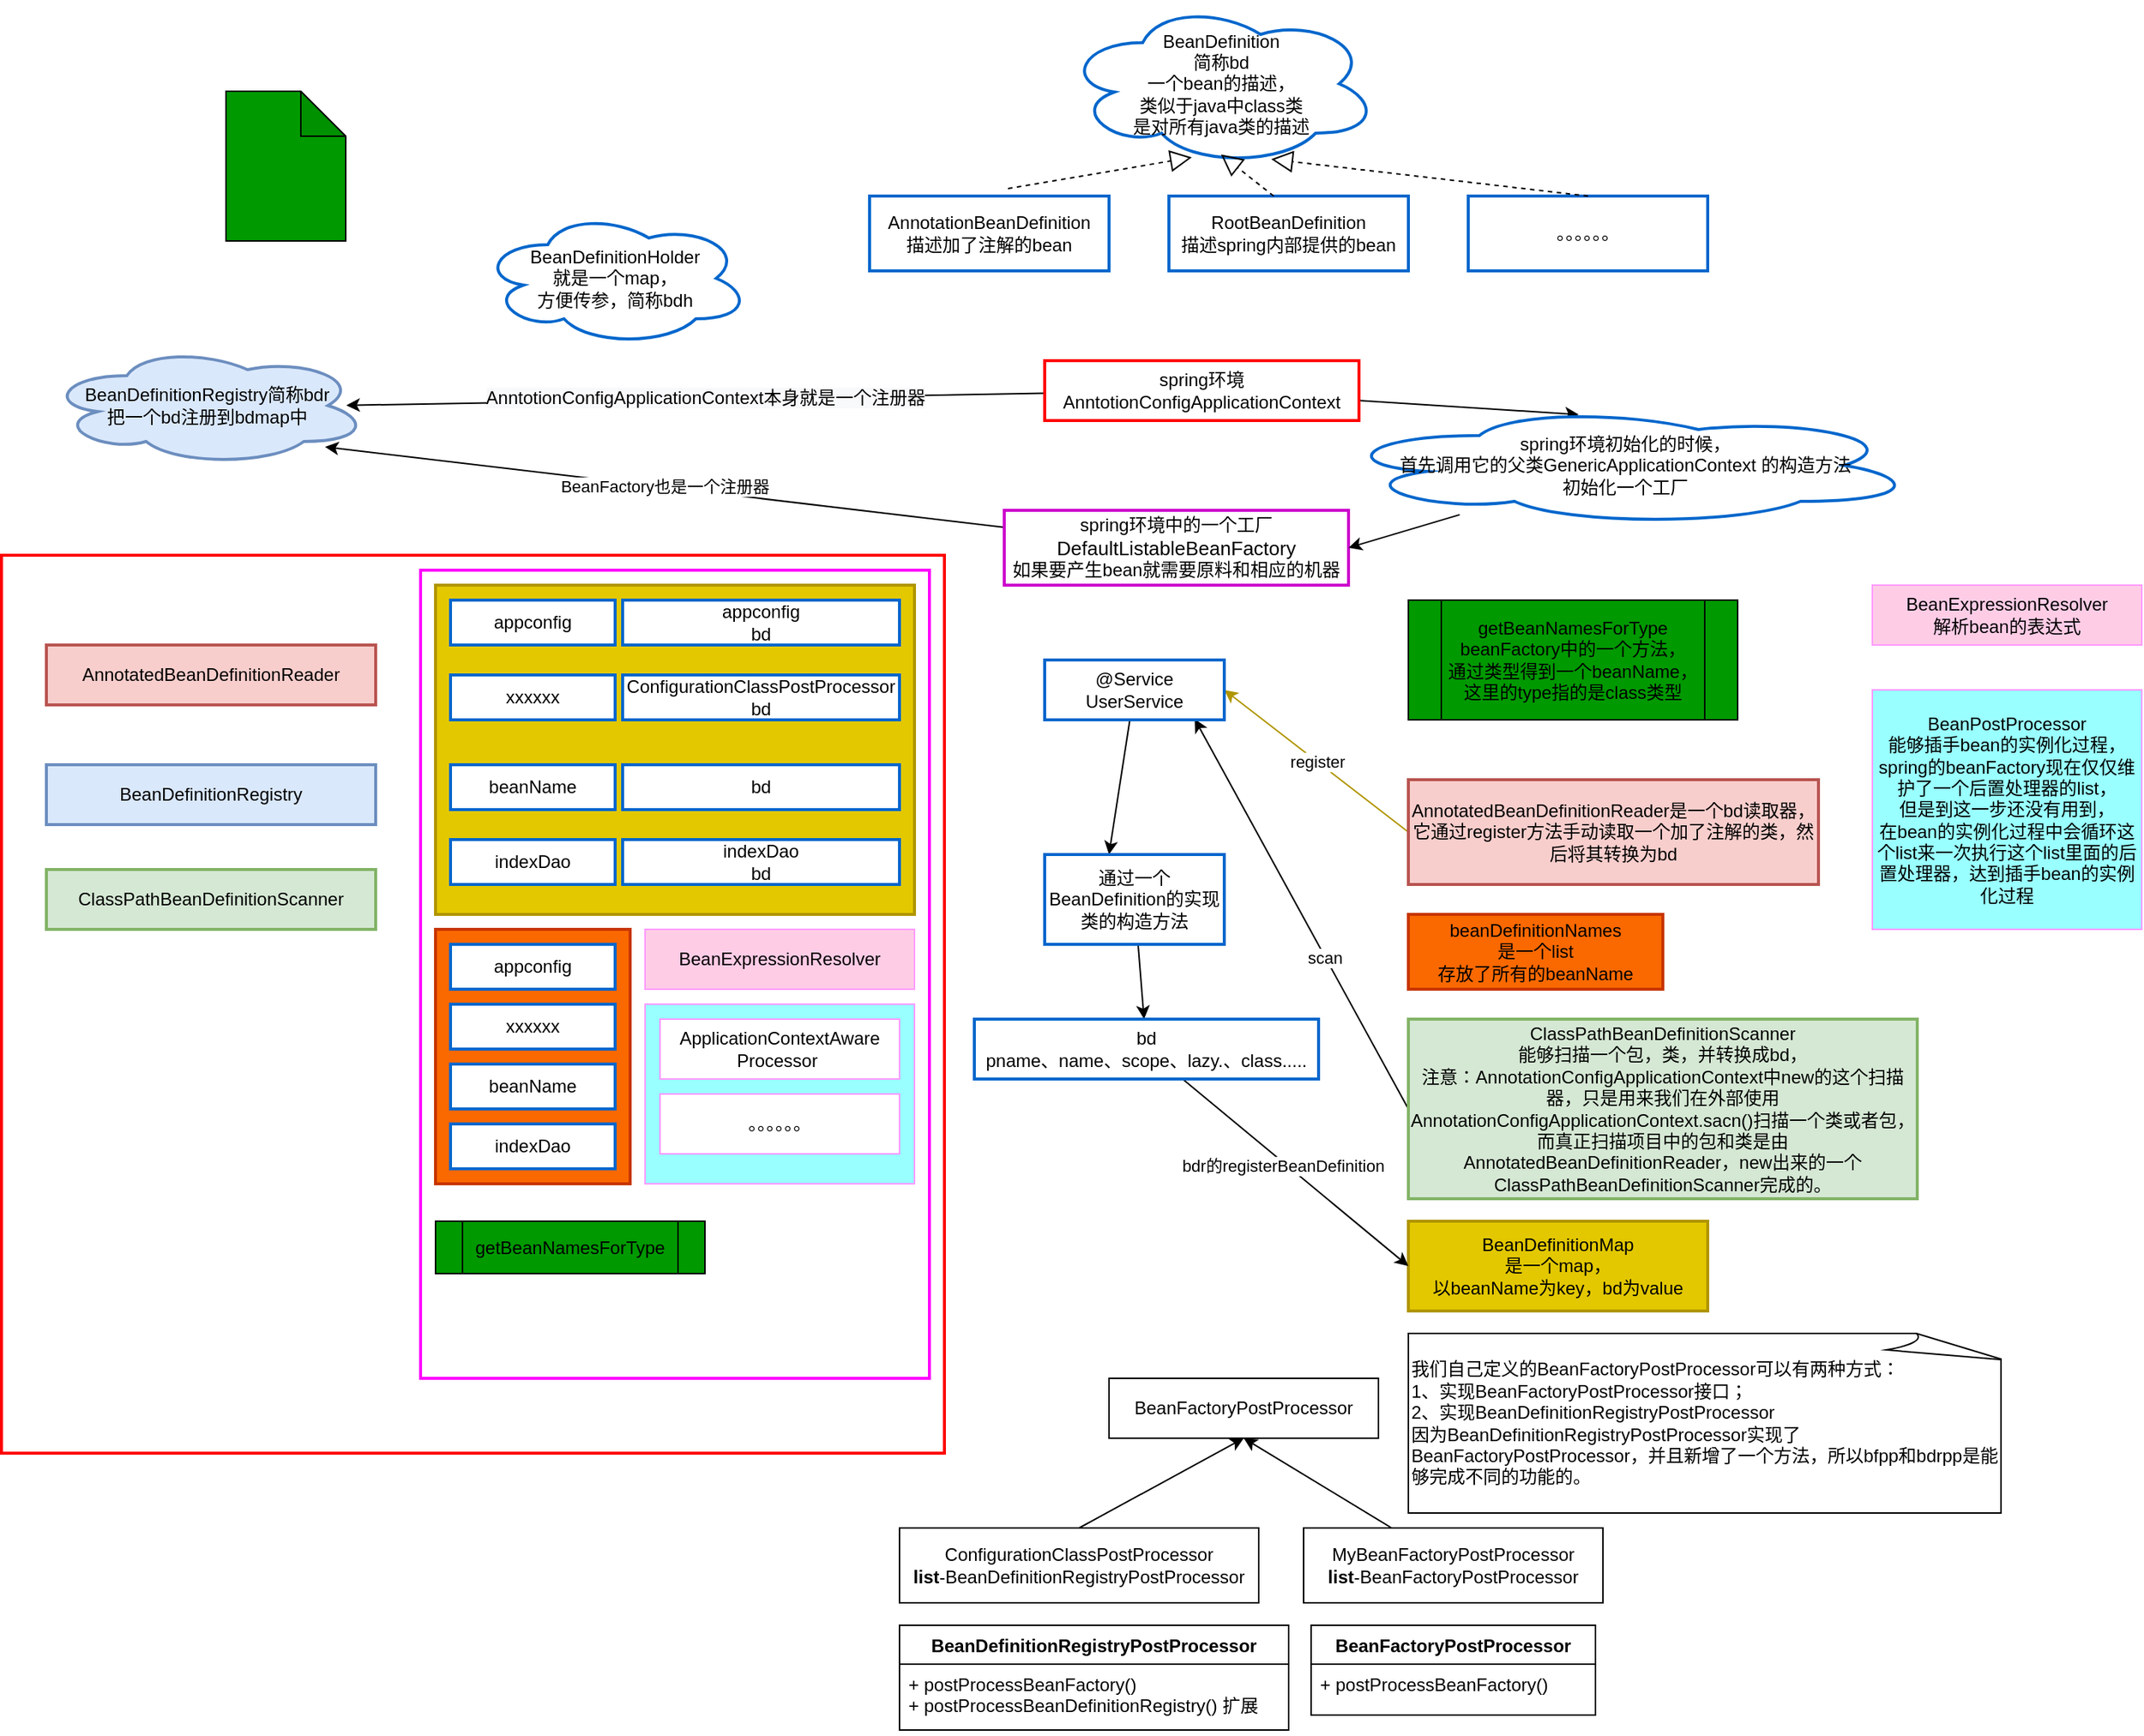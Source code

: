 <mxfile version="14.0.1" type="github">
  <diagram id="CidMBvIP4f-NS0v2727S" name="Page-1">
    <mxGraphModel dx="1502" dy="1844" grid="1" gridSize="10" guides="1" tooltips="1" connect="1" arrows="1" fold="1" page="1" pageScale="1" pageWidth="827" pageHeight="1169" math="0" shadow="0">
      <root>
        <mxCell id="0" />
        <mxCell id="1" parent="0" />
        <mxCell id="_ueLWcWFyqZesx51SNEB-1" value="" style="rounded=0;whiteSpace=wrap;html=1;strokeWidth=2;strokeColor=#FF0000;fontStyle=1" parent="1" vertex="1">
          <mxGeometry x="10" y="110" width="630" height="600" as="geometry" />
        </mxCell>
        <mxCell id="_ueLWcWFyqZesx51SNEB-64" style="edgeStyle=none;rounded=0;orthogonalLoop=1;jettySize=auto;html=1;entryX=0.42;entryY=0.075;entryDx=0;entryDy=0;entryPerimeter=0;strokeColor=#000000;" parent="1" source="_ueLWcWFyqZesx51SNEB-9" target="_ueLWcWFyqZesx51SNEB-16" edge="1">
          <mxGeometry relative="1" as="geometry" />
        </mxCell>
        <mxCell id="QpV1V6VSBO6eqogt99Tp-8" style="edgeStyle=none;rounded=0;orthogonalLoop=1;jettySize=auto;html=1;entryX=0.932;entryY=0.498;entryDx=0;entryDy=0;entryPerimeter=0;strokeWidth=1;" edge="1" parent="1" source="_ueLWcWFyqZesx51SNEB-9" target="_ueLWcWFyqZesx51SNEB-21">
          <mxGeometry relative="1" as="geometry" />
        </mxCell>
        <mxCell id="QpV1V6VSBO6eqogt99Tp-9" value="&lt;span style=&quot;font-size: 12px ; background-color: rgb(248 , 249 , 250)&quot;&gt;AnntotionConfigApplicationContext本身就是一个注册器&lt;/span&gt;" style="edgeLabel;html=1;align=center;verticalAlign=middle;resizable=0;points=[];" vertex="1" connectable="0" parent="QpV1V6VSBO6eqogt99Tp-8">
          <mxGeometry x="0.226" y="-2" relative="1" as="geometry">
            <mxPoint x="58.9" as="offset" />
          </mxGeometry>
        </mxCell>
        <mxCell id="_ueLWcWFyqZesx51SNEB-9" value="spring环境&lt;br&gt;AnntotionConfigApplicationContext" style="rounded=0;whiteSpace=wrap;html=1;strokeColor=#FF0000;strokeWidth=2;" parent="1" vertex="1">
          <mxGeometry x="707" y="-20" width="210" height="40" as="geometry" />
        </mxCell>
        <mxCell id="_ueLWcWFyqZesx51SNEB-10" value="" style="rounded=0;whiteSpace=wrap;html=1;strokeWidth=2;fillColor=none;strokeColor=#FF00FF;" parent="1" vertex="1">
          <mxGeometry x="290" y="120" width="340" height="540" as="geometry" />
        </mxCell>
        <mxCell id="QpV1V6VSBO6eqogt99Tp-7" value="BeanFactory也是一个注册器" style="rounded=0;orthogonalLoop=1;jettySize=auto;html=1;entryX=0.866;entryY=0.845;entryDx=0;entryDy=0;entryPerimeter=0;strokeWidth=1;" edge="1" parent="1" source="_ueLWcWFyqZesx51SNEB-11" target="_ueLWcWFyqZesx51SNEB-21">
          <mxGeometry relative="1" as="geometry" />
        </mxCell>
        <mxCell id="_ueLWcWFyqZesx51SNEB-11" value="spring环境中的一个工厂&lt;span style=&quot;font-size: 13px&quot;&gt;DefaultListableBeanFactory&lt;br&gt;&lt;/span&gt;如果要产生bean就需要原料和相应的机器" style="rounded=0;whiteSpace=wrap;html=1;strokeWidth=2;strokeColor=#CC00CC;" parent="1" vertex="1">
          <mxGeometry x="680" y="80" width="230" height="50" as="geometry" />
        </mxCell>
        <mxCell id="_ueLWcWFyqZesx51SNEB-13" value="" style="rounded=0;whiteSpace=wrap;html=1;strokeColor=#B09500;strokeWidth=2;fillColor=#e3c800;fontColor=#ffffff;" parent="1" vertex="1">
          <mxGeometry x="300" y="130" width="320" height="220" as="geometry" />
        </mxCell>
        <mxCell id="_ueLWcWFyqZesx51SNEB-14" value="appconfig" style="rounded=0;whiteSpace=wrap;html=1;strokeColor=#0066CC;strokeWidth=2;" parent="1" vertex="1">
          <mxGeometry x="310" y="140" width="110" height="30" as="geometry" />
        </mxCell>
        <mxCell id="_ueLWcWFyqZesx51SNEB-65" style="edgeStyle=none;rounded=0;orthogonalLoop=1;jettySize=auto;html=1;entryX=1;entryY=0.5;entryDx=0;entryDy=0;strokeColor=#000000;" parent="1" source="_ueLWcWFyqZesx51SNEB-16" target="_ueLWcWFyqZesx51SNEB-11" edge="1">
          <mxGeometry relative="1" as="geometry" />
        </mxCell>
        <mxCell id="_ueLWcWFyqZesx51SNEB-16" value="spring环境初始化的时候，&lt;br&gt;首先调用它的父类GenericApplicationContext 的构造方法&lt;br&gt;初始化一个工厂" style="ellipse;shape=cloud;whiteSpace=wrap;html=1;strokeColor=#0066CC;strokeWidth=2;" parent="1" vertex="1">
          <mxGeometry x="900" y="10" width="390" height="80" as="geometry" />
        </mxCell>
        <mxCell id="_ueLWcWFyqZesx51SNEB-17" value="AnnotatedBeanDefinitionReader" style="rounded=0;whiteSpace=wrap;html=1;strokeColor=#b85450;strokeWidth=2;fillColor=#f8cecc;" parent="1" vertex="1">
          <mxGeometry x="40" y="170" width="220" height="40" as="geometry" />
        </mxCell>
        <mxCell id="_ueLWcWFyqZesx51SNEB-54" value="register" style="orthogonalLoop=1;jettySize=auto;html=1;exitX=0;exitY=0.5;exitDx=0;exitDy=0;rounded=0;entryX=1;entryY=0.5;entryDx=0;entryDy=0;fillColor=#e3c800;strokeColor=#B09500;" parent="1" source="_ueLWcWFyqZesx51SNEB-19" target="_ueLWcWFyqZesx51SNEB-51" edge="1">
          <mxGeometry relative="1" as="geometry" />
        </mxCell>
        <mxCell id="_ueLWcWFyqZesx51SNEB-19" value="AnnotatedBeanDefinitionReader是一个bd读取器，它通过register方法手动读取一个加了注解的类，然后将其转换为bd" style="rounded=0;whiteSpace=wrap;html=1;strokeColor=#b85450;strokeWidth=2;fillColor=#f8cecc;" parent="1" vertex="1">
          <mxGeometry x="950" y="260" width="274" height="70" as="geometry" />
        </mxCell>
        <mxCell id="_ueLWcWFyqZesx51SNEB-20" value="BeanDefinitionRegistry" style="rounded=0;whiteSpace=wrap;html=1;strokeColor=#6c8ebf;strokeWidth=2;fillColor=#dae8fc;" parent="1" vertex="1">
          <mxGeometry x="40" y="250" width="220" height="40" as="geometry" />
        </mxCell>
        <mxCell id="_ueLWcWFyqZesx51SNEB-21" value="BeanDefinitionRegistry简称bdr&lt;br&gt;把一个bd注册到bdmap中" style="ellipse;shape=cloud;whiteSpace=wrap;html=1;strokeColor=#6c8ebf;strokeWidth=2;fillColor=#dae8fc;" parent="1" vertex="1">
          <mxGeometry x="40" y="-30" width="215" height="80" as="geometry" />
        </mxCell>
        <mxCell id="_ueLWcWFyqZesx51SNEB-22" value="ClassPathBeanDefinitionScanner" style="rounded=0;whiteSpace=wrap;html=1;strokeColor=#82b366;strokeWidth=2;fillColor=#d5e8d4;" parent="1" vertex="1">
          <mxGeometry x="40" y="320" width="220" height="40" as="geometry" />
        </mxCell>
        <mxCell id="_ueLWcWFyqZesx51SNEB-59" style="edgeStyle=none;rounded=0;orthogonalLoop=1;jettySize=auto;html=1;entryX=0.835;entryY=0.985;entryDx=0;entryDy=0;entryPerimeter=0;strokeColor=#000000;exitX=0;exitY=0.5;exitDx=0;exitDy=0;" parent="1" source="_ueLWcWFyqZesx51SNEB-23" target="_ueLWcWFyqZesx51SNEB-51" edge="1">
          <mxGeometry relative="1" as="geometry">
            <mxPoint x="920" y="420" as="sourcePoint" />
          </mxGeometry>
        </mxCell>
        <mxCell id="_ueLWcWFyqZesx51SNEB-60" value="scan" style="edgeLabel;html=1;align=center;verticalAlign=middle;resizable=0;points=[];" parent="_ueLWcWFyqZesx51SNEB-59" vertex="1" connectable="0">
          <mxGeometry x="-0.226" y="1" relative="1" as="geometry">
            <mxPoint y="-1" as="offset" />
          </mxGeometry>
        </mxCell>
        <mxCell id="_ueLWcWFyqZesx51SNEB-23" value="ClassPathBeanDefinitionScanner&lt;br&gt;能够扫描一个包，类，并转换成bd，&lt;br&gt;注意：AnnotationConfigApplicationContext中new的这个扫描器，只是用来我们在外部使用AnnotationConfigApplicationContext.sacn()扫描一个类或者包，&lt;br&gt;而真正扫描项目中的包和类是由AnnotatedBeanDefinitionReader，new出来的一个ClassPathBeanDefinitionScanner完成的。" style="rounded=0;whiteSpace=wrap;html=1;strokeColor=#82b366;strokeWidth=2;fillColor=#d5e8d4;" parent="1" vertex="1">
          <mxGeometry x="950" y="420" width="340" height="120" as="geometry" />
        </mxCell>
        <mxCell id="_ueLWcWFyqZesx51SNEB-24" value="BeanDefinitionHolder&lt;br&gt;就是一个map，&lt;br&gt;方便传参，简称bdh" style="ellipse;shape=cloud;whiteSpace=wrap;html=1;strokeColor=#0066CC;strokeWidth=2;" parent="1" vertex="1">
          <mxGeometry x="330" y="-120" width="180" height="90" as="geometry" />
        </mxCell>
        <mxCell id="_ueLWcWFyqZesx51SNEB-25" value="BeanDefinition&lt;br&gt;简称bd&lt;br&gt;一个bean的描述，&lt;br&gt;类似于java中class类&lt;br&gt;是对所有java类的描述" style="ellipse;shape=cloud;whiteSpace=wrap;html=1;strokeColor=#0066CC;strokeWidth=2;" parent="1" vertex="1">
          <mxGeometry x="720" y="-260" width="210" height="110" as="geometry" />
        </mxCell>
        <mxCell id="_ueLWcWFyqZesx51SNEB-27" value="AnnotationBeanDefinition&lt;br&gt;描述加了注解的bean" style="rounded=0;whiteSpace=wrap;html=1;strokeColor=#0066CC;strokeWidth=2;" parent="1" vertex="1">
          <mxGeometry x="590" y="-130" width="160" height="50" as="geometry" />
        </mxCell>
        <mxCell id="_ueLWcWFyqZesx51SNEB-29" value="RootBeanDefinition&lt;br&gt;描述spring内部提供的bean" style="rounded=0;whiteSpace=wrap;html=1;strokeColor=#0066CC;strokeWidth=2;" parent="1" vertex="1">
          <mxGeometry x="790" y="-130" width="160" height="50" as="geometry" />
        </mxCell>
        <mxCell id="_ueLWcWFyqZesx51SNEB-30" value="。。。。。。" style="rounded=0;whiteSpace=wrap;html=1;strokeColor=#0066CC;strokeWidth=2;" parent="1" vertex="1">
          <mxGeometry x="990" y="-130" width="160" height="50" as="geometry" />
        </mxCell>
        <mxCell id="_ueLWcWFyqZesx51SNEB-31" value="" style="endArrow=block;dashed=1;endFill=0;endSize=12;html=1;exitX=0.578;exitY=-0.1;exitDx=0;exitDy=0;exitPerimeter=0;entryX=0.406;entryY=0.947;entryDx=0;entryDy=0;entryPerimeter=0;" parent="1" source="_ueLWcWFyqZesx51SNEB-27" target="_ueLWcWFyqZesx51SNEB-25" edge="1">
          <mxGeometry width="160" relative="1" as="geometry">
            <mxPoint x="740" y="-150" as="sourcePoint" />
            <mxPoint x="765" y="-230" as="targetPoint" />
          </mxGeometry>
        </mxCell>
        <mxCell id="_ueLWcWFyqZesx51SNEB-32" value="" style="endArrow=block;dashed=1;endFill=0;endSize=12;html=1;exitX=0.578;exitY=-0.1;exitDx=0;exitDy=0;exitPerimeter=0;entryX=0.499;entryY=0.929;entryDx=0;entryDy=0;entryPerimeter=0;" parent="1" target="_ueLWcWFyqZesx51SNEB-25" edge="1">
          <mxGeometry width="160" relative="1" as="geometry">
            <mxPoint x="860" y="-130" as="sourcePoint" />
            <mxPoint x="931.18" y="-217.2" as="targetPoint" />
          </mxGeometry>
        </mxCell>
        <mxCell id="_ueLWcWFyqZesx51SNEB-33" value="" style="endArrow=block;dashed=1;endFill=0;endSize=12;html=1;exitX=0.5;exitY=0;exitDx=0;exitDy=0;entryX=0.659;entryY=0.958;entryDx=0;entryDy=0;entryPerimeter=0;" parent="1" source="_ueLWcWFyqZesx51SNEB-30" target="_ueLWcWFyqZesx51SNEB-25" edge="1">
          <mxGeometry width="160" relative="1" as="geometry">
            <mxPoint x="870" y="-120" as="sourcePoint" />
            <mxPoint x="774.79" y="-217.81" as="targetPoint" />
          </mxGeometry>
        </mxCell>
        <mxCell id="_ueLWcWFyqZesx51SNEB-35" value="xxxxxx" style="rounded=0;whiteSpace=wrap;html=1;strokeColor=#0066CC;strokeWidth=2;" parent="1" vertex="1">
          <mxGeometry x="310" y="190" width="110" height="30" as="geometry" />
        </mxCell>
        <mxCell id="_ueLWcWFyqZesx51SNEB-38" value="appconfig&lt;br&gt;bd" style="rounded=0;whiteSpace=wrap;html=1;strokeColor=#0066CC;strokeWidth=2;" parent="1" vertex="1">
          <mxGeometry x="425" y="140" width="185" height="30" as="geometry" />
        </mxCell>
        <mxCell id="_ueLWcWFyqZesx51SNEB-39" value="ConfigurationClassPostProcessor&lt;br&gt;bd" style="rounded=0;whiteSpace=wrap;html=1;strokeColor=#0066CC;strokeWidth=2;" parent="1" vertex="1">
          <mxGeometry x="425" y="190" width="185" height="30" as="geometry" />
        </mxCell>
        <mxCell id="_ueLWcWFyqZesx51SNEB-42" value="indexDao&lt;br&gt;bd" style="rounded=0;whiteSpace=wrap;html=1;strokeColor=#0066CC;strokeWidth=2;" parent="1" vertex="1">
          <mxGeometry x="425" y="300" width="185" height="30" as="geometry" />
        </mxCell>
        <mxCell id="_ueLWcWFyqZesx51SNEB-43" value="&lt;font color=&quot;#000000&quot;&gt;BeanDefinitionMap&lt;br&gt;是一个map，&lt;br&gt;以beanName为key，bd为value&lt;/font&gt;" style="rounded=0;whiteSpace=wrap;html=1;strokeColor=#B09500;strokeWidth=2;fillColor=#e3c800;fontColor=#ffffff;" parent="1" vertex="1">
          <mxGeometry x="950" y="555" width="200" height="60" as="geometry" />
        </mxCell>
        <mxCell id="_ueLWcWFyqZesx51SNEB-44" value="" style="rounded=0;whiteSpace=wrap;html=1;strokeColor=#C73500;strokeWidth=2;fillColor=#fa6800;fontColor=#ffffff;" parent="1" vertex="1">
          <mxGeometry x="300" y="360" width="130" height="170" as="geometry" />
        </mxCell>
        <mxCell id="_ueLWcWFyqZesx51SNEB-46" value="appconfig&lt;span style=&quot;color: rgba(0 , 0 , 0 , 0) ; font-family: monospace ; font-size: 0px&quot;&gt;%3CmxGraphModel%3E%3Croot%3E%3CmxCell%20id%3D%220%22%2F%3E%3CmxCell%20id%3D%221%22%20parent%3D%220%22%2F%3E%3CmxCell%20id%3D%222%22%20value%3D%22indexDao%22%20style%3D%22rounded%3D0%3BwhiteSpace%3Dwrap%3Bhtml%3D1%3BstrokeColor%3D%230066CC%3BstrokeWidth%3D2%3B%22%20vertex%3D%221%22%20parent%3D%221%22%3E%3CmxGeometry%20x%3D%22310%22%20y%3D%22320%22%20width%3D%22110%22%20height%3D%2230%22%20as%3D%22geometry%22%2F%3E%3C%2FmxCell%3E%3C%2Froot%3E%3C%2FmxGraphModel%3E&lt;/span&gt;" style="rounded=0;whiteSpace=wrap;html=1;strokeColor=#0066CC;strokeWidth=2;" parent="1" vertex="1">
          <mxGeometry x="310" y="370" width="110" height="30" as="geometry" />
        </mxCell>
        <mxCell id="_ueLWcWFyqZesx51SNEB-47" value="xxxxxx" style="rounded=0;whiteSpace=wrap;html=1;strokeColor=#0066CC;strokeWidth=2;" parent="1" vertex="1">
          <mxGeometry x="310" y="410" width="110" height="30" as="geometry" />
        </mxCell>
        <mxCell id="_ueLWcWFyqZesx51SNEB-48" value="beanName" style="rounded=0;whiteSpace=wrap;html=1;strokeColor=#0066CC;strokeWidth=2;" parent="1" vertex="1">
          <mxGeometry x="310" y="450" width="110" height="30" as="geometry" />
        </mxCell>
        <mxCell id="_ueLWcWFyqZesx51SNEB-49" value="indexDao" style="rounded=0;whiteSpace=wrap;html=1;strokeColor=#0066CC;strokeWidth=2;" parent="1" vertex="1">
          <mxGeometry x="310" y="490" width="110" height="30" as="geometry" />
        </mxCell>
        <mxCell id="_ueLWcWFyqZesx51SNEB-50" value="&lt;font color=&quot;#000000&quot;&gt;beanDefinitionNames&lt;br&gt;是一个list&lt;br&gt;存放了所有的beanName&lt;/font&gt;" style="rounded=0;whiteSpace=wrap;html=1;strokeColor=#C73500;strokeWidth=2;fillColor=#fa6800;fontColor=#ffffff;" parent="1" vertex="1">
          <mxGeometry x="950" y="350" width="170" height="50" as="geometry" />
        </mxCell>
        <mxCell id="_ueLWcWFyqZesx51SNEB-55" style="edgeStyle=none;rounded=0;orthogonalLoop=1;jettySize=auto;html=1;entryX=0.358;entryY=0;entryDx=0;entryDy=0;entryPerimeter=0;strokeColor=#000000;" parent="1" source="_ueLWcWFyqZesx51SNEB-51" target="_ueLWcWFyqZesx51SNEB-52" edge="1">
          <mxGeometry relative="1" as="geometry" />
        </mxCell>
        <mxCell id="_ueLWcWFyqZesx51SNEB-51" value="@Service&lt;br&gt;UserService" style="rounded=0;whiteSpace=wrap;html=1;strokeColor=#0066CC;strokeWidth=2;" parent="1" vertex="1">
          <mxGeometry x="707" y="180" width="120" height="40" as="geometry" />
        </mxCell>
        <mxCell id="_ueLWcWFyqZesx51SNEB-56" value="" style="edgeStyle=none;rounded=0;orthogonalLoop=1;jettySize=auto;html=1;strokeColor=#000000;" parent="1" source="_ueLWcWFyqZesx51SNEB-52" target="_ueLWcWFyqZesx51SNEB-53" edge="1">
          <mxGeometry relative="1" as="geometry" />
        </mxCell>
        <mxCell id="_ueLWcWFyqZesx51SNEB-52" value="通过一个BeanDefinition的实现类的构造方法" style="rounded=0;whiteSpace=wrap;html=1;strokeColor=#0066CC;strokeWidth=2;" parent="1" vertex="1">
          <mxGeometry x="707" y="310" width="120" height="60" as="geometry" />
        </mxCell>
        <mxCell id="_ueLWcWFyqZesx51SNEB-57" style="edgeStyle=none;rounded=0;orthogonalLoop=1;jettySize=auto;html=1;entryX=0;entryY=0.5;entryDx=0;entryDy=0;strokeColor=#000000;" parent="1" source="_ueLWcWFyqZesx51SNEB-53" target="_ueLWcWFyqZesx51SNEB-43" edge="1">
          <mxGeometry relative="1" as="geometry" />
        </mxCell>
        <mxCell id="_ueLWcWFyqZesx51SNEB-58" value="bdr的registerBeanDefinition" style="edgeLabel;html=1;align=center;verticalAlign=middle;resizable=0;points=[];" parent="_ueLWcWFyqZesx51SNEB-57" vertex="1" connectable="0">
          <mxGeometry x="-0.249" y="4" relative="1" as="geometry">
            <mxPoint x="7.31" y="13.75" as="offset" />
          </mxGeometry>
        </mxCell>
        <mxCell id="_ueLWcWFyqZesx51SNEB-53" value="bd&lt;br&gt;pname、name、scope、lazy.、class....." style="rounded=0;whiteSpace=wrap;html=1;strokeColor=#0066CC;strokeWidth=2;" parent="1" vertex="1">
          <mxGeometry x="660" y="420" width="230" height="40" as="geometry" />
        </mxCell>
        <mxCell id="QpV1V6VSBO6eqogt99Tp-1" value="BeanExpressionResolver" style="rounded=0;whiteSpace=wrap;html=1;strokeColor=#FF99FF;fillColor=#FFCCE6;" vertex="1" parent="1">
          <mxGeometry x="440" y="360" width="180" height="40" as="geometry" />
        </mxCell>
        <mxCell id="QpV1V6VSBO6eqogt99Tp-2" value="" style="rounded=0;whiteSpace=wrap;html=1;strokeColor=#FF99FF;fillColor=#99FFFF;" vertex="1" parent="1">
          <mxGeometry x="440" y="410" width="180" height="120" as="geometry" />
        </mxCell>
        <mxCell id="QpV1V6VSBO6eqogt99Tp-3" value="ApplicationContextAware&lt;br&gt;Processor&amp;nbsp;" style="rounded=0;whiteSpace=wrap;html=1;strokeColor=#FF99FF;fillColor=#FFFFFF;" vertex="1" parent="1">
          <mxGeometry x="450" y="420" width="160" height="40" as="geometry" />
        </mxCell>
        <mxCell id="QpV1V6VSBO6eqogt99Tp-4" value="。。。。。。" style="rounded=0;whiteSpace=wrap;html=1;strokeColor=#FF99FF;fillColor=#FFFFFF;" vertex="1" parent="1">
          <mxGeometry x="450" y="470" width="160" height="40" as="geometry" />
        </mxCell>
        <mxCell id="QpV1V6VSBO6eqogt99Tp-5" value="BeanPostProcessor&lt;br&gt;能够插手bean的实例化过程，&lt;br&gt;spring的beanFactory现在仅仅维护了一个后置处理器的list，&lt;br&gt;但是到这一步还没有用到，&lt;br&gt;在bean的实例化过程中会循环这个list来一次执行这个list里面的后置处理器，达到插手bean的实例化过程" style="rounded=0;whiteSpace=wrap;html=1;strokeColor=#FF99FF;fillColor=#99FFFF;" vertex="1" parent="1">
          <mxGeometry x="1260" y="200" width="180" height="160" as="geometry" />
        </mxCell>
        <mxCell id="QpV1V6VSBO6eqogt99Tp-6" value="BeanExpressionResolver&lt;br&gt;解析bean的表达式" style="rounded=0;whiteSpace=wrap;html=1;strokeColor=#FF99FF;fillColor=#FFCCE6;" vertex="1" parent="1">
          <mxGeometry x="1260" y="130" width="180" height="40" as="geometry" />
        </mxCell>
        <mxCell id="QpV1V6VSBO6eqogt99Tp-10" value="BeanFactoryPostProcessor" style="rounded=0;whiteSpace=wrap;html=1;fillColor=#FFFFFF;" vertex="1" parent="1">
          <mxGeometry x="750" y="660" width="180" height="40" as="geometry" />
        </mxCell>
        <mxCell id="QpV1V6VSBO6eqogt99Tp-13" style="edgeStyle=none;rounded=0;orthogonalLoop=1;jettySize=auto;html=1;exitX=0.5;exitY=0;exitDx=0;exitDy=0;entryX=0.5;entryY=1;entryDx=0;entryDy=0;strokeWidth=1;" edge="1" parent="1" source="QpV1V6VSBO6eqogt99Tp-11" target="QpV1V6VSBO6eqogt99Tp-10">
          <mxGeometry relative="1" as="geometry" />
        </mxCell>
        <mxCell id="QpV1V6VSBO6eqogt99Tp-11" value="ConfigurationClassPostProcessor&lt;br&gt;&lt;b&gt;list&lt;/b&gt;-BeanDefinitionRegistryPostProcessor" style="rounded=0;whiteSpace=wrap;html=1;fillColor=#FFFFFF;" vertex="1" parent="1">
          <mxGeometry x="610" y="760" width="240" height="50" as="geometry" />
        </mxCell>
        <mxCell id="QpV1V6VSBO6eqogt99Tp-14" style="edgeStyle=none;rounded=0;orthogonalLoop=1;jettySize=auto;html=1;strokeWidth=1;entryX=0.5;entryY=1;entryDx=0;entryDy=0;" edge="1" parent="1" source="QpV1V6VSBO6eqogt99Tp-12" target="QpV1V6VSBO6eqogt99Tp-10">
          <mxGeometry relative="1" as="geometry">
            <mxPoint x="848" y="710" as="targetPoint" />
          </mxGeometry>
        </mxCell>
        <mxCell id="QpV1V6VSBO6eqogt99Tp-12" value="MyBeanFactoryPostProcessor&lt;br&gt;&lt;b&gt;list&lt;/b&gt;-BeanFactoryPostProcessor" style="rounded=0;whiteSpace=wrap;html=1;fillColor=#FFFFFF;" vertex="1" parent="1">
          <mxGeometry x="880" y="760" width="200" height="50" as="geometry" />
        </mxCell>
        <mxCell id="QpV1V6VSBO6eqogt99Tp-15" value="我们自己定义的BeanFactoryPostProcessor可以有两种方式：&lt;br&gt;1、实现BeanFactoryPostProcessor接口；&lt;br&gt;2、实现BeanDefinitionRegistryPostProcessor&lt;br&gt;因为BeanDefinitionRegistryPostProcessor实现了BeanFactoryPostProcessor，并且新增了一个方法，所以bfpp和bdrpp是能够完成不同的功能的。" style="whiteSpace=wrap;html=1;shape=mxgraph.basic.document;strokeColor=#000000;fillColor=#FFFFFF;align=left;" vertex="1" parent="1">
          <mxGeometry x="950" y="630" width="400" height="120" as="geometry" />
        </mxCell>
        <mxCell id="QpV1V6VSBO6eqogt99Tp-23" value="BeanDefinitionRegistryPostProcessor" style="swimlane;fontStyle=1;align=center;verticalAlign=top;childLayout=stackLayout;horizontal=1;startSize=26;horizontalStack=0;resizeParent=1;resizeParentMax=0;resizeLast=0;collapsible=1;marginBottom=0;strokeColor=#000000;fillColor=#FFFFFF;" vertex="1" parent="1">
          <mxGeometry x="610" y="825" width="260" height="70" as="geometry" />
        </mxCell>
        <mxCell id="QpV1V6VSBO6eqogt99Tp-26" value="+ postProcessBeanFactory()&#xa;+ postProcessBeanDefinitionRegistry() 扩展&#xa;" style="text;strokeColor=none;fillColor=none;align=left;verticalAlign=top;spacingLeft=4;spacingRight=4;overflow=hidden;rotatable=0;points=[[0,0.5],[1,0.5]];portConstraint=eastwest;" vertex="1" parent="QpV1V6VSBO6eqogt99Tp-23">
          <mxGeometry y="26" width="260" height="44" as="geometry" />
        </mxCell>
        <mxCell id="QpV1V6VSBO6eqogt99Tp-27" value="BeanFactoryPostProcessor" style="swimlane;fontStyle=1;align=center;verticalAlign=top;childLayout=stackLayout;horizontal=1;startSize=26;horizontalStack=0;resizeParent=1;resizeParentMax=0;resizeLast=0;collapsible=1;marginBottom=0;strokeColor=#000000;fillColor=#FFFFFF;" vertex="1" parent="1">
          <mxGeometry x="885" y="825" width="190" height="60" as="geometry">
            <mxRectangle x="620" y="926" width="190" height="26" as="alternateBounds" />
          </mxGeometry>
        </mxCell>
        <mxCell id="QpV1V6VSBO6eqogt99Tp-30" value="+ postProcessBeanFactory()" style="text;strokeColor=none;fillColor=none;align=left;verticalAlign=top;spacingLeft=4;spacingRight=4;overflow=hidden;rotatable=0;points=[[0,0.5],[1,0.5]];portConstraint=eastwest;" vertex="1" parent="QpV1V6VSBO6eqogt99Tp-27">
          <mxGeometry y="26" width="190" height="34" as="geometry" />
        </mxCell>
        <mxCell id="QpV1V6VSBO6eqogt99Tp-34" value="bd" style="rounded=0;whiteSpace=wrap;html=1;strokeColor=#0066CC;strokeWidth=2;" vertex="1" parent="1">
          <mxGeometry x="425" y="250" width="185" height="30" as="geometry" />
        </mxCell>
        <mxCell id="QpV1V6VSBO6eqogt99Tp-35" value="beanName" style="rounded=0;whiteSpace=wrap;html=1;strokeColor=#0066CC;strokeWidth=2;" vertex="1" parent="1">
          <mxGeometry x="310" y="250" width="110" height="30" as="geometry" />
        </mxCell>
        <mxCell id="QpV1V6VSBO6eqogt99Tp-36" value="indexDao" style="rounded=0;whiteSpace=wrap;html=1;strokeColor=#0066CC;strokeWidth=2;" vertex="1" parent="1">
          <mxGeometry x="310" y="300" width="110" height="30" as="geometry" />
        </mxCell>
        <mxCell id="QpV1V6VSBO6eqogt99Tp-37" value="getBeanNamesForType" style="shape=process;whiteSpace=wrap;html=1;backgroundOutline=1;strokeColor=#000000;fillColor=#009900;" vertex="1" parent="1">
          <mxGeometry x="300" y="555" width="180" height="35" as="geometry" />
        </mxCell>
        <mxCell id="QpV1V6VSBO6eqogt99Tp-38" value="getBeanNamesForType&lt;br&gt;beanFactory中的一个方法，&lt;br&gt;通过类型得到一个beanName，&lt;br&gt;这里的type指的是class类型" style="shape=process;whiteSpace=wrap;html=1;backgroundOutline=1;strokeColor=#000000;fillColor=#009900;" vertex="1" parent="1">
          <mxGeometry x="950" y="140" width="220" height="80" as="geometry" />
        </mxCell>
        <mxCell id="QpV1V6VSBO6eqogt99Tp-39" value="" style="shape=note;whiteSpace=wrap;html=1;backgroundOutline=1;darkOpacity=0.05;strokeColor=#000000;fillColor=#009900;" vertex="1" parent="1">
          <mxGeometry x="160" y="-200" width="80" height="100" as="geometry" />
        </mxCell>
      </root>
    </mxGraphModel>
  </diagram>
</mxfile>
